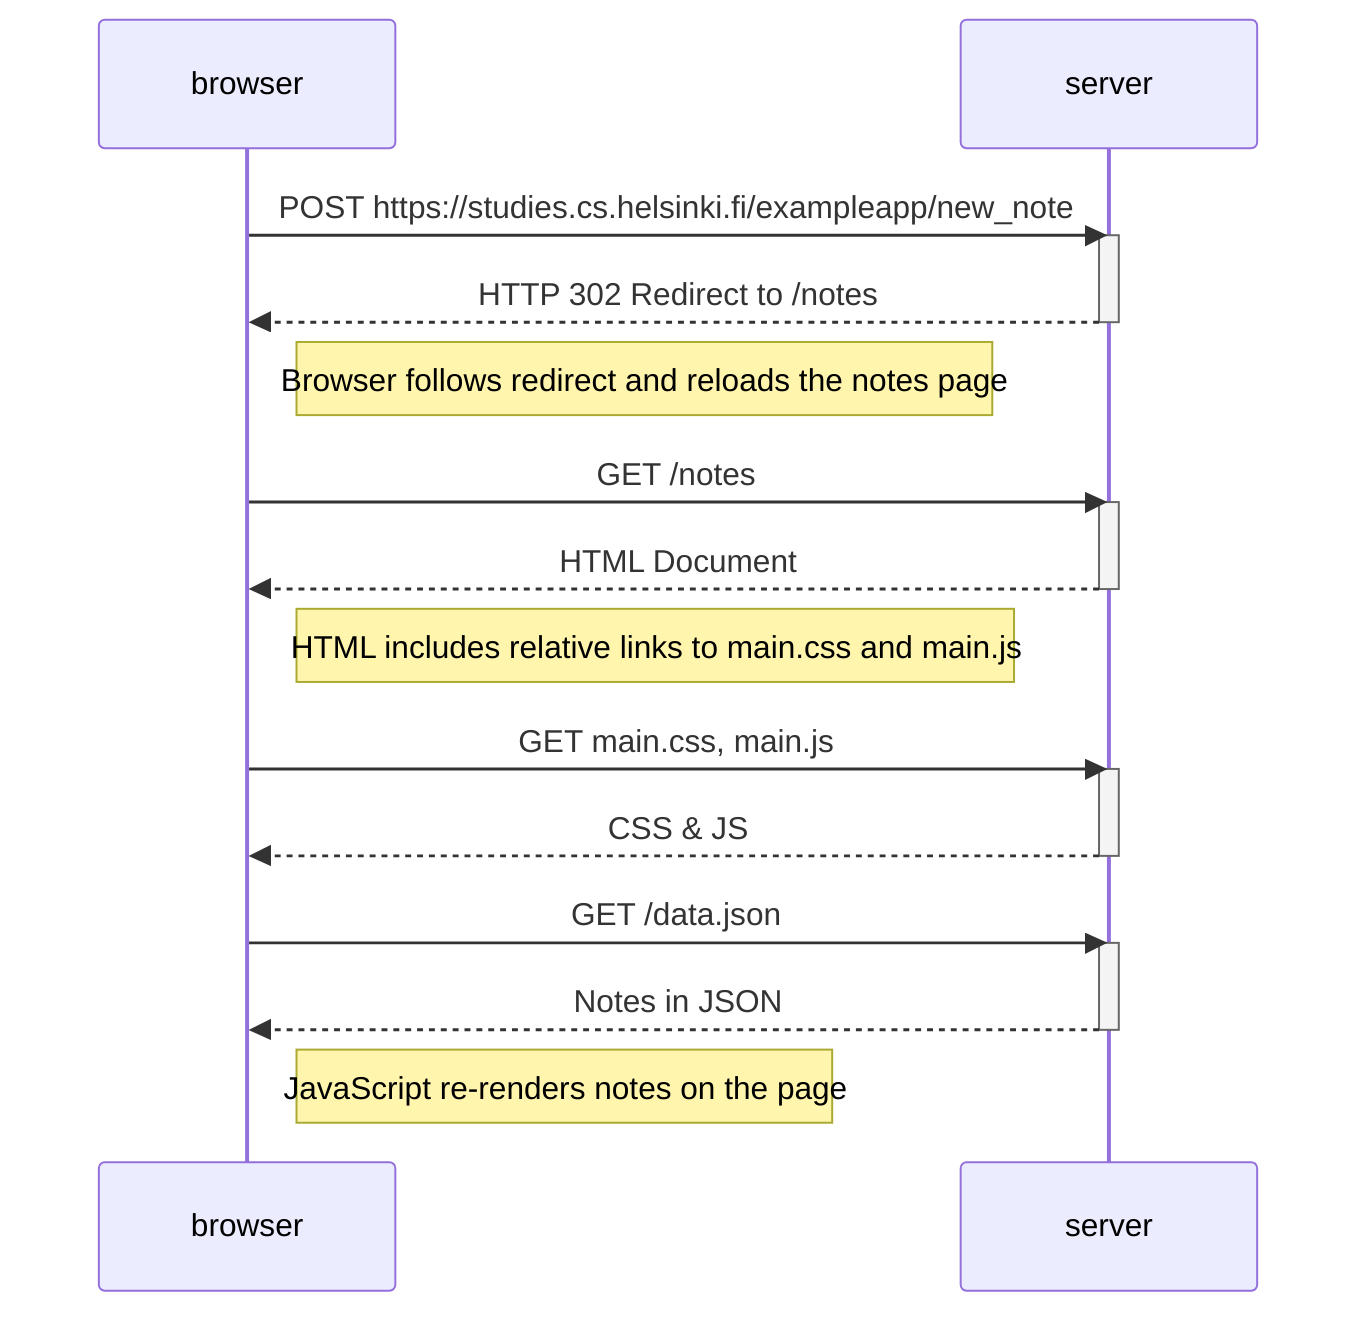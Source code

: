 sequenceDiagram
    participant browser
    participant server

    browser->>server: POST https://studies.cs.helsinki.fi/exampleapp/new_note
    activate server
    server-->>browser:  HTTP 302 Redirect to /notes
    deactivate server

    Note right of browser: Browser follows redirect and reloads the notes page

    browser->>server: GET /notes
    activate server
    server-->>browser: HTML Document
    deactivate server

    note right of browser: HTML includes relative links to main.css and main.js

    browser->>server: GET main.css, main.js
    activate server
    server-->>browser: CSS & JS
    deactivate server

    browser->>server: GET /data.json
    activate server
    server-->>browser: Notes in JSON
    deactivate server

    Note right of browser: JavaScript re-renders notes on the page
